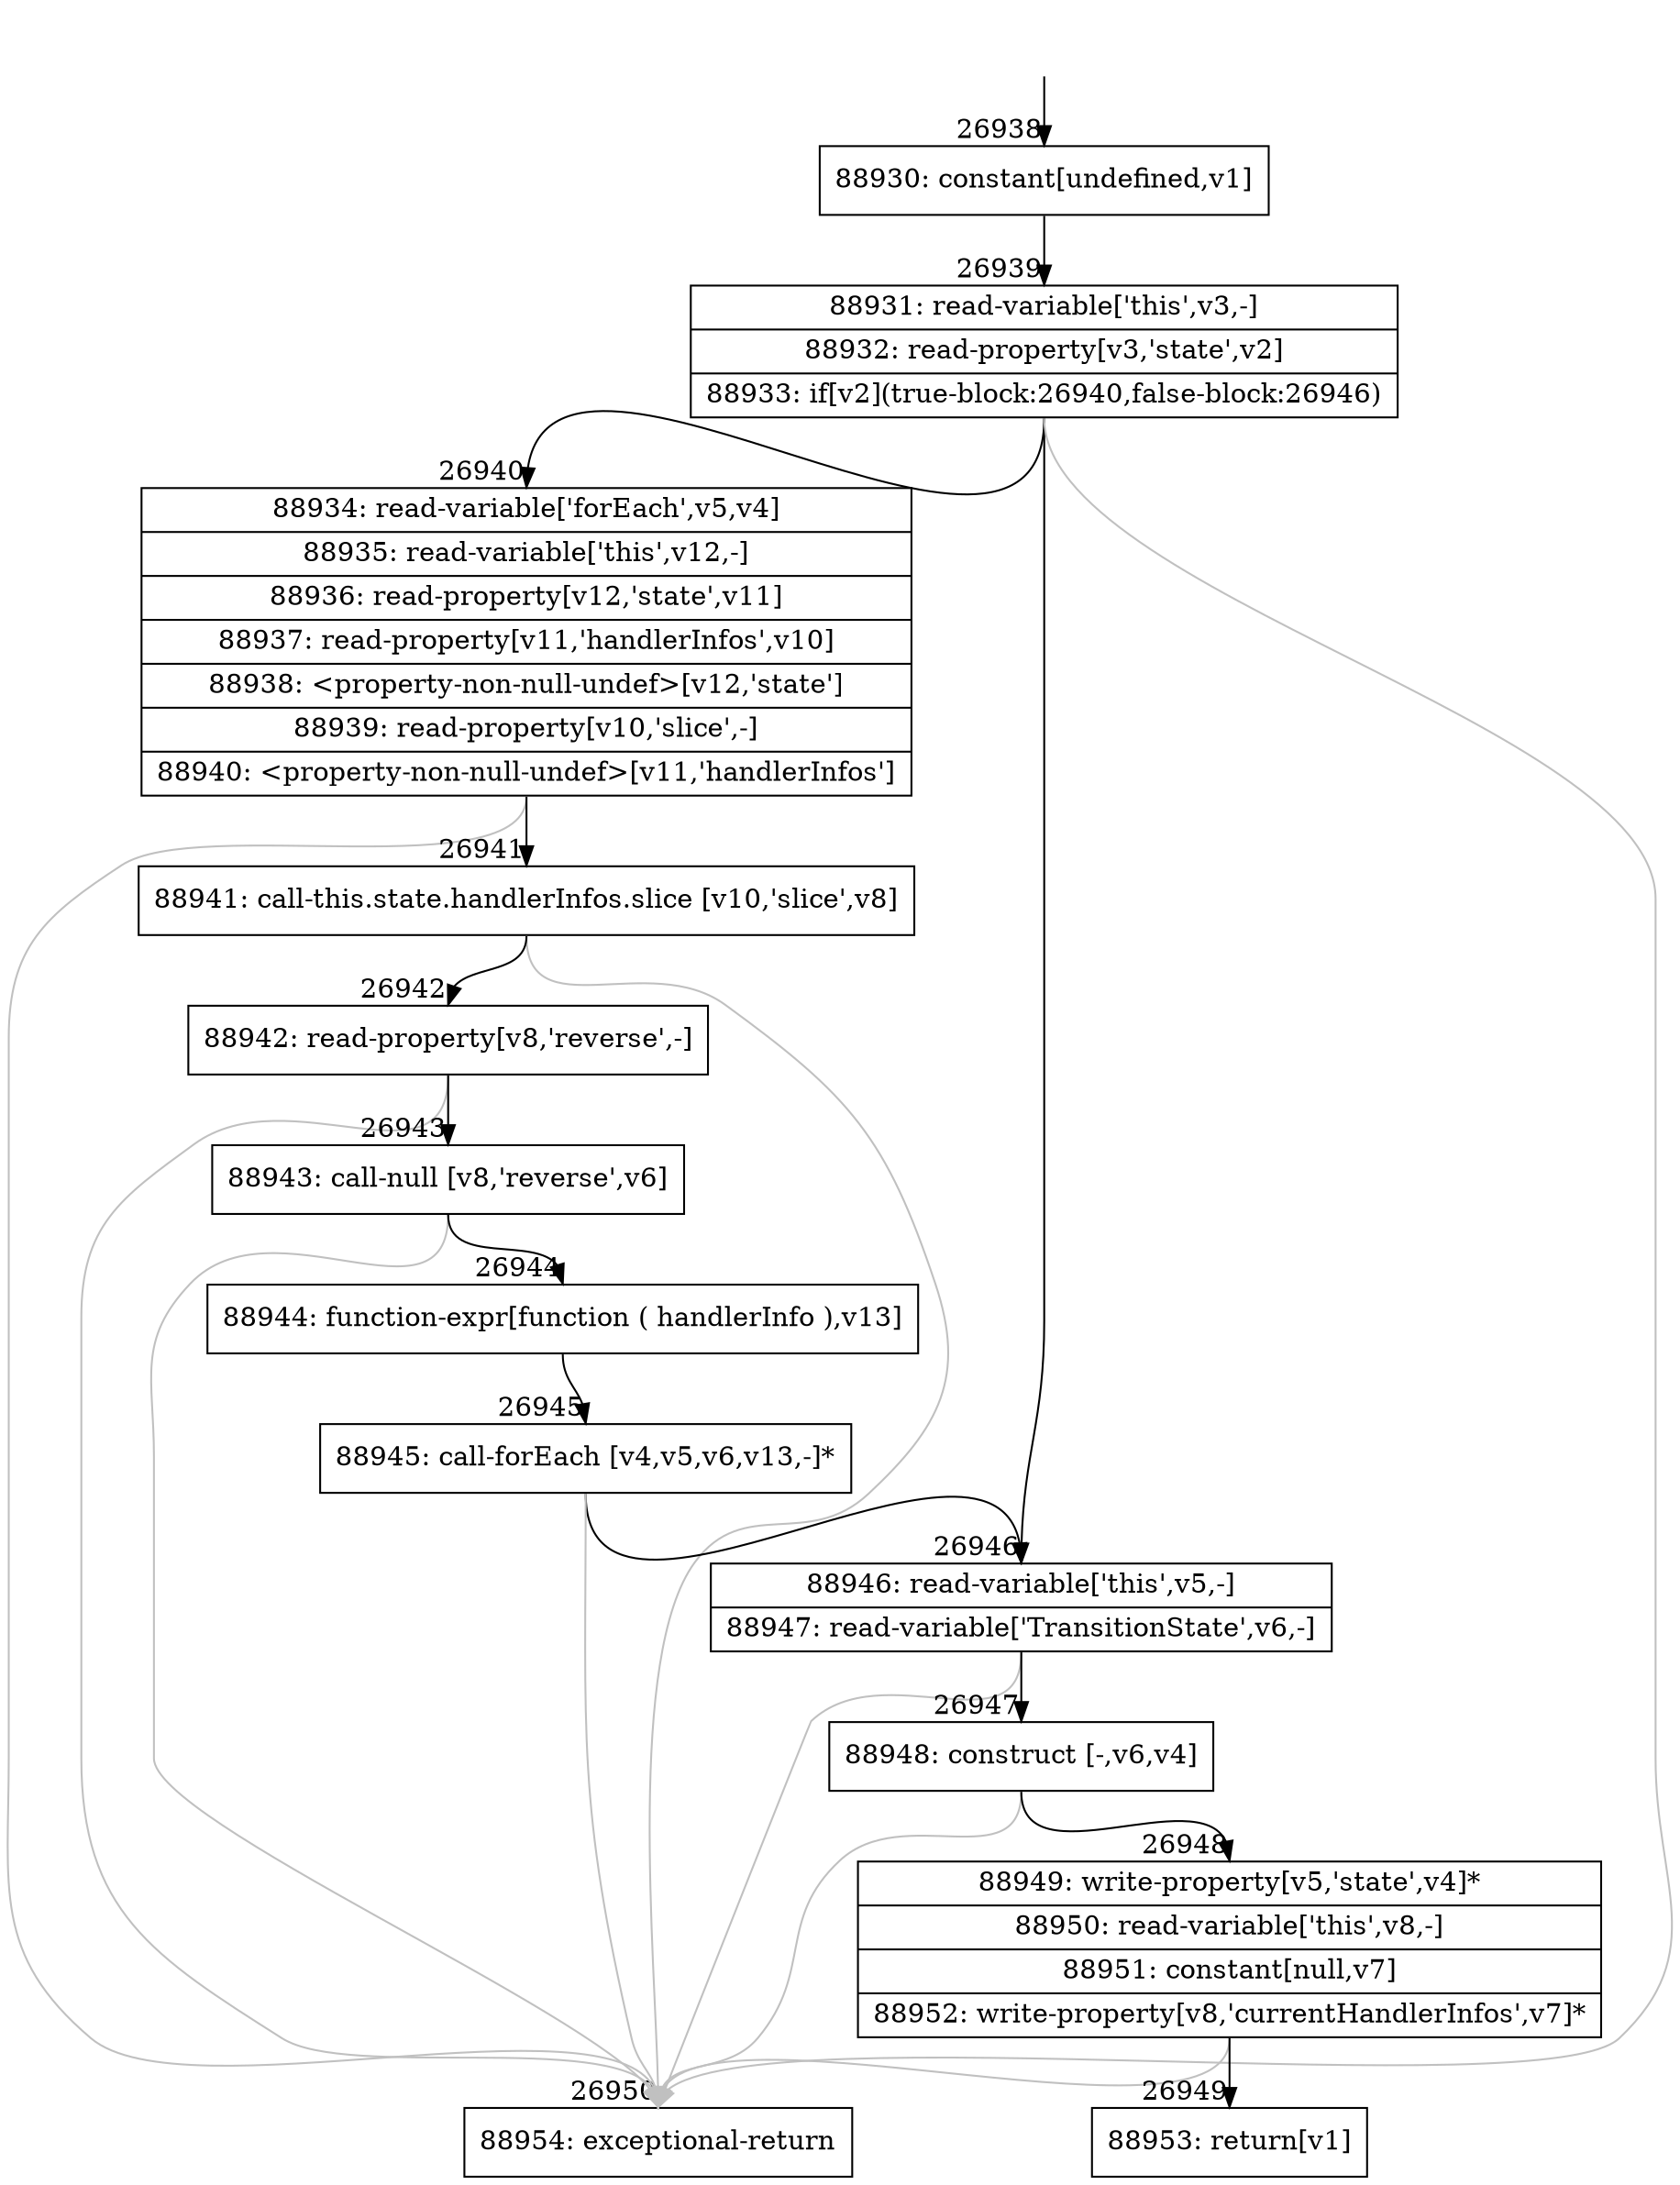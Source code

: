 digraph {
rankdir="TD"
BB_entry2361[shape=none,label=""];
BB_entry2361 -> BB26938 [tailport=s, headport=n, headlabel="    26938"]
BB26938 [shape=record label="{88930: constant[undefined,v1]}" ] 
BB26938 -> BB26939 [tailport=s, headport=n, headlabel="      26939"]
BB26939 [shape=record label="{88931: read-variable['this',v3,-]|88932: read-property[v3,'state',v2]|88933: if[v2](true-block:26940,false-block:26946)}" ] 
BB26939 -> BB26940 [tailport=s, headport=n, headlabel="      26940"]
BB26939 -> BB26946 [tailport=s, headport=n, headlabel="      26946"]
BB26939 -> BB26950 [tailport=s, headport=n, color=gray, headlabel="      26950"]
BB26940 [shape=record label="{88934: read-variable['forEach',v5,v4]|88935: read-variable['this',v12,-]|88936: read-property[v12,'state',v11]|88937: read-property[v11,'handlerInfos',v10]|88938: \<property-non-null-undef\>[v12,'state']|88939: read-property[v10,'slice',-]|88940: \<property-non-null-undef\>[v11,'handlerInfos']}" ] 
BB26940 -> BB26941 [tailport=s, headport=n, headlabel="      26941"]
BB26940 -> BB26950 [tailport=s, headport=n, color=gray]
BB26941 [shape=record label="{88941: call-this.state.handlerInfos.slice [v10,'slice',v8]}" ] 
BB26941 -> BB26942 [tailport=s, headport=n, headlabel="      26942"]
BB26941 -> BB26950 [tailport=s, headport=n, color=gray]
BB26942 [shape=record label="{88942: read-property[v8,'reverse',-]}" ] 
BB26942 -> BB26943 [tailport=s, headport=n, headlabel="      26943"]
BB26942 -> BB26950 [tailport=s, headport=n, color=gray]
BB26943 [shape=record label="{88943: call-null [v8,'reverse',v6]}" ] 
BB26943 -> BB26944 [tailport=s, headport=n, headlabel="      26944"]
BB26943 -> BB26950 [tailport=s, headport=n, color=gray]
BB26944 [shape=record label="{88944: function-expr[function ( handlerInfo ),v13]}" ] 
BB26944 -> BB26945 [tailport=s, headport=n, headlabel="      26945"]
BB26945 [shape=record label="{88945: call-forEach [v4,v5,v6,v13,-]*}" ] 
BB26945 -> BB26946 [tailport=s, headport=n]
BB26945 -> BB26950 [tailport=s, headport=n, color=gray]
BB26946 [shape=record label="{88946: read-variable['this',v5,-]|88947: read-variable['TransitionState',v6,-]}" ] 
BB26946 -> BB26947 [tailport=s, headport=n, headlabel="      26947"]
BB26946 -> BB26950 [tailport=s, headport=n, color=gray]
BB26947 [shape=record label="{88948: construct [-,v6,v4]}" ] 
BB26947 -> BB26948 [tailport=s, headport=n, headlabel="      26948"]
BB26947 -> BB26950 [tailport=s, headport=n, color=gray]
BB26948 [shape=record label="{88949: write-property[v5,'state',v4]*|88950: read-variable['this',v8,-]|88951: constant[null,v7]|88952: write-property[v8,'currentHandlerInfos',v7]*}" ] 
BB26948 -> BB26949 [tailport=s, headport=n, headlabel="      26949"]
BB26948 -> BB26950 [tailport=s, headport=n, color=gray]
BB26949 [shape=record label="{88953: return[v1]}" ] 
BB26950 [shape=record label="{88954: exceptional-return}" ] 
//#$~ 48638
}
